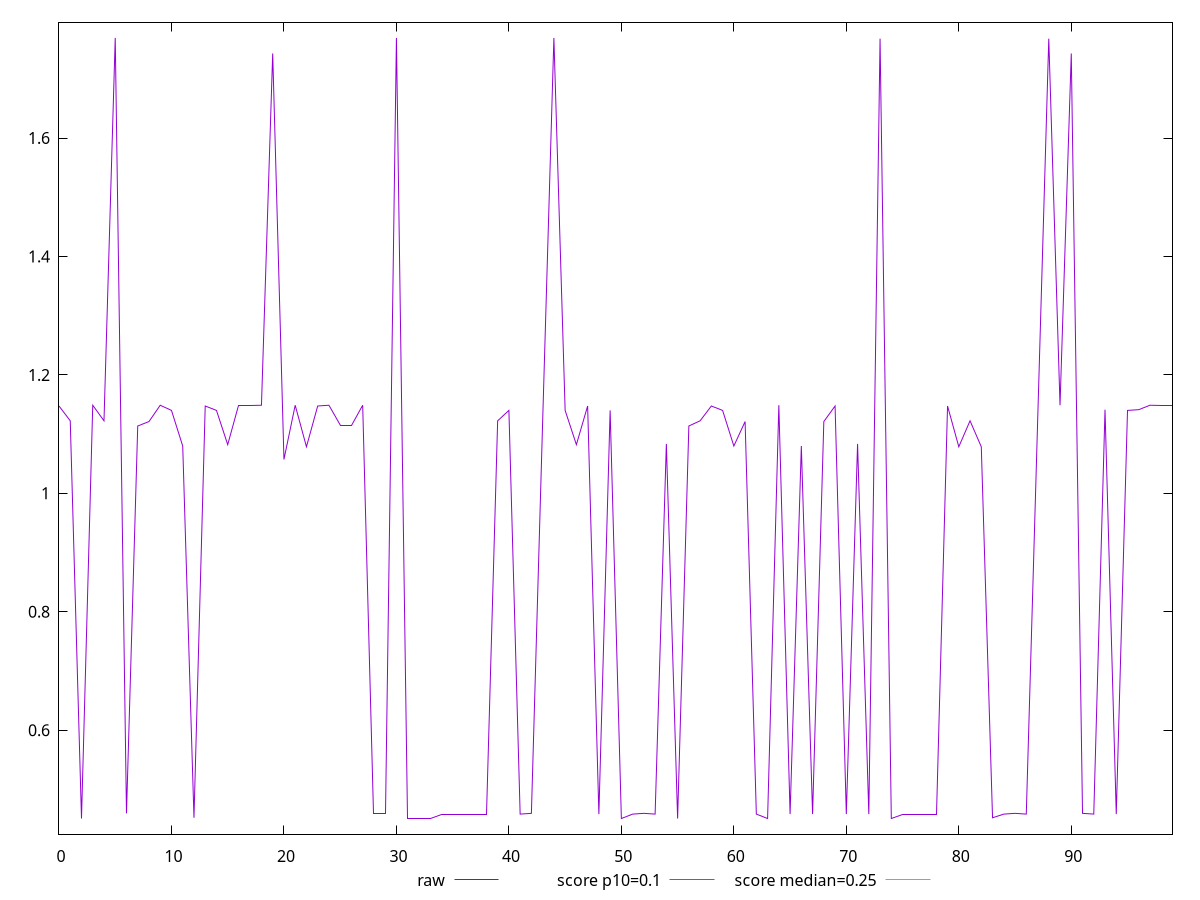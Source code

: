 reset

$raw <<EOF
0 1.1475105800628662
1 1.1225102748870848
2 0.45085449218749996
3 1.1487898769378664
4 1.122510274887085
5 1.7691195678710938
6 0.45959706687927243
7 1.1137677001953123
8 1.121230978012085
9 1.1487898769378662
10 1.1400473022460937
11 1.07989013671875
12 0.45213378906249996
13 1.1475105800628662
14 1.1400473022460937
15 1.082256368637085
16 1.1475105800628662
17 1.1475105800628662
18 1.1487898769378662
19 1.7428033447265625
20 1.0572631835937498
21 1.1487898769378662
22 1.07861083984375
23 1.1475105800628662
24 1.1487898769378662
25 1.1137677001953123
26 1.1137677001953123
27 1.1487898769378664
28 0.45959706687927243
29 0.45959706687927243
30 1.7690829467773437
31 0.45085449218749996
32 0.45085449218749996
33 0.45085449218749996
34 0.45831777000427243
35 0.45831777000427243
36 0.45831777000427243
37 0.45831777000427243
38 0.45831777000427243
39 1.1225102748870848
40 1.1400473022460935
41 0.45831777000427243
42 0.45959706687927243
43 1.121230978012085
44 1.7690829467773437
45 1.1400473022460935
46 1.082256368637085
47 1.1475105800628662
48 0.45831777000427243
49 1.1400473022460935
50 0.45085449218749996
51 0.45831777000427243
52 0.45959706687927243
53 0.45831777000427243
54 1.083535665512085
55 0.45085449218749996
56 1.1137677001953123
57 1.122510274887085
58 1.1475105800628662
59 1.1400473022460935
60 1.07989013671875
61 1.121230978012085
62 0.45831777000427243
63 0.45085449218749996
64 1.1487898769378662
65 0.45831777000427243
66 1.07989013671875
67 0.45831777000427243
68 1.1212309780120848
69 1.1475105800628662
70 0.45831777000427243
71 1.083535665512085
72 0.45831777000427243
73 1.7678036499023437
74 0.45085449218749996
75 0.45831777000427243
76 0.45831777000427243
77 0.45831777000427243
78 0.45831777000427243
79 1.1475105800628662
80 1.07861083984375
81 1.1225102748870848
82 1.07861083984375
83 0.45213378906249996
84 0.45831777000427243
85 0.45959706687927243
86 0.45831777000427243
87 1.1150469970703123
88 1.7678036499023437
89 1.1487898769378662
90 1.7428033447265623
91 0.45959706687927243
92 0.45831777000427243
93 1.1413265991210935
94 0.45831777000427243
95 1.1400473022460935
96 1.1413265991210935
97 1.1487898769378662
98 1.1475105800628662
99 1.1475105800628662
EOF

set key outside below
set xrange [0:99]
set yrange [0.42448919067382807:1.7954848693847656]
set trange [0.42448919067382807:1.7954848693847656]
set terminal svg size 640, 500 enhanced background rgb 'white'
set output "report_00016_2021-02-10T13-31-48.338Z/cumulative-layout-shift/samples/pages+cached/raw/values.svg"

plot $raw title "raw" with line, \
     0.1 title "score p10=0.1", \
     0.25 title "score median=0.25"

reset
